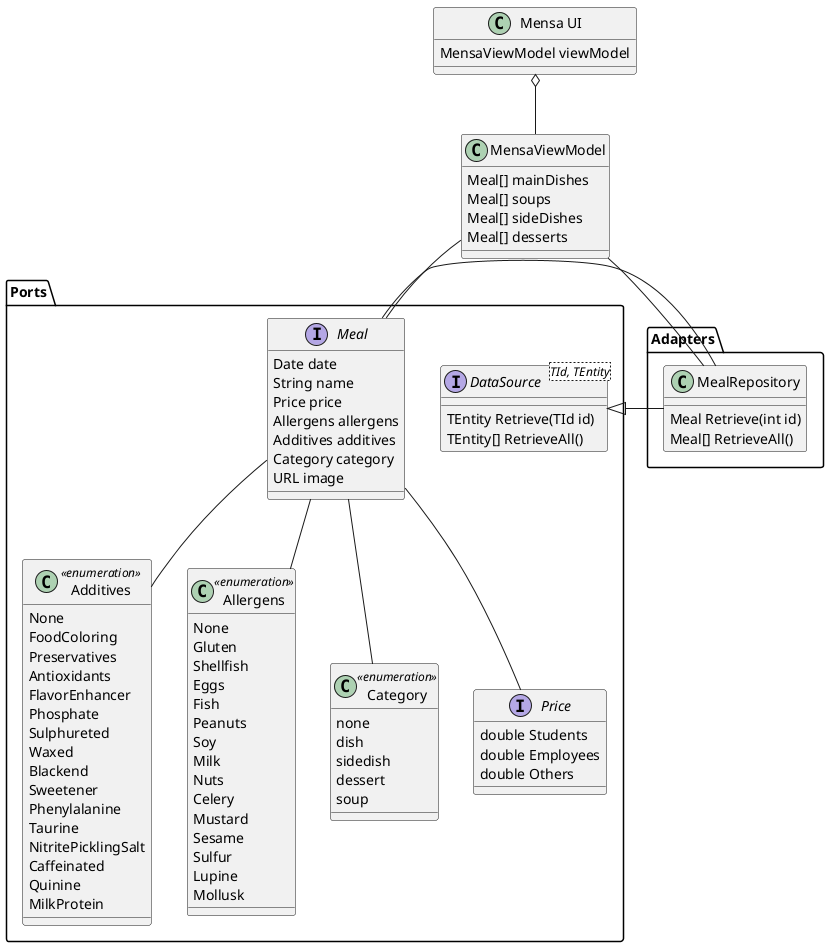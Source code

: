 @startuml

package Ports {
		interface DataSource<TId, TEntity> {
		TEntity Retrieve(TId id)
		TEntity[] RetrieveAll()
	}

	class Additives << enumeration >> {
        None
        FoodColoring
        Preservatives
        Antioxidants
        FlavorEnhancer
        Phosphate
        Sulphureted
        Waxed
        Blackend
        Sweetener
        Phenylalanine
        Taurine
        NitritePicklingSalt
        Caffeinated
        Quinine
        MilkProtein
	}

	class Allergens << enumeration >> {
        None
        Gluten
        Shellfish
        Eggs
        Fish
        Peanuts
        Soy
        Milk
        Nuts
        Celery
        Mustard
        Sesame
        Sulfur
        Lupine
        Mollusk
    }

	class Category << enumeration >> {
		none
		dish
		sidedish
		dessert
		soup
	}

	interface Meal {
		{field} Date date
		{field} String name
		{field} Price price
		{field} Allergens allergens
		{field} Additives additives
		{field} Category category
		{field} URL image		
	}

	interface Price {
		double Students
		double Employees
		double Others
	}

}

package Adapters {
        class MealRepository {
        Meal Retrieve(int id)
        Meal[] RetrieveAll()        
        }

}


class "Mensa UI" as MensaView {
	MensaViewModel viewModel
}
class MensaViewModel {
	Meal[] mainDishes
	Meal[] soups
	Meal[] sideDishes
	Meal[] desserts
}


Meal -- Category
Meal -- Allergens
Meal -- Additives
Meal -- Price
MensaView o-- MensaViewModel
MealRepository -- Meal
MensaViewModel -- MealRepository
MensaViewModel -- Meal
DataSource <|-- MealRepository

@enduml

